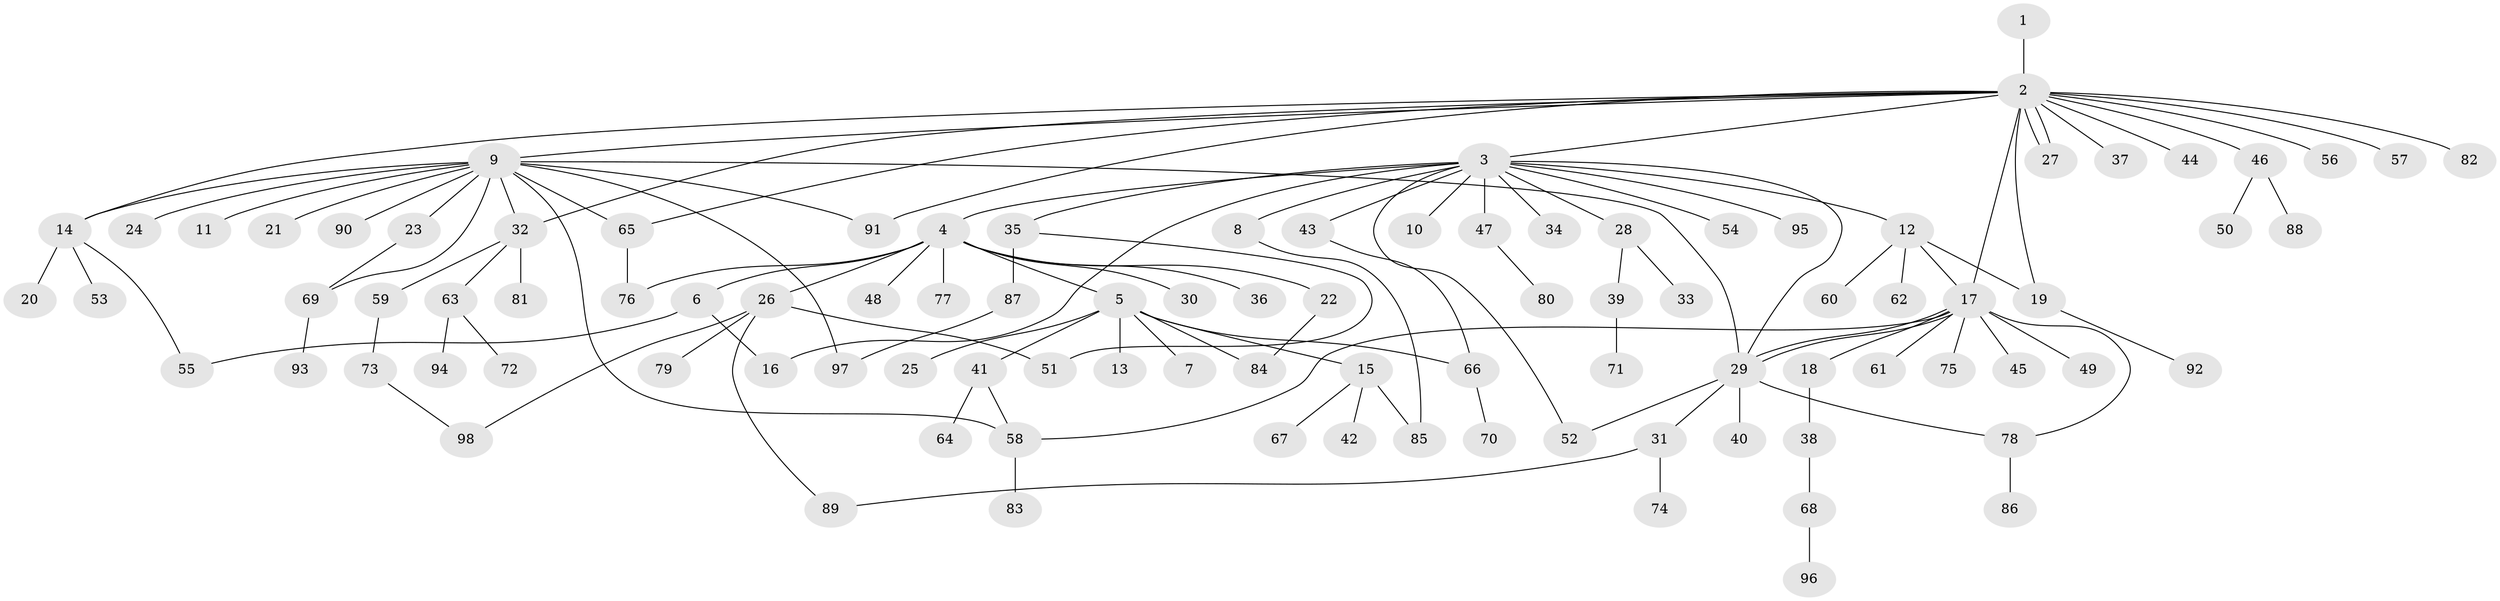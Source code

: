 // coarse degree distribution, {1: 0.5211267605633803, 15: 0.028169014084507043, 14: 0.028169014084507043, 9: 0.014084507042253521, 7: 0.014084507042253521, 3: 0.08450704225352113, 2: 0.2535211267605634, 4: 0.04225352112676056, 5: 0.014084507042253521}
// Generated by graph-tools (version 1.1) at 2025/51/02/27/25 19:51:58]
// undirected, 98 vertices, 122 edges
graph export_dot {
graph [start="1"]
  node [color=gray90,style=filled];
  1;
  2;
  3;
  4;
  5;
  6;
  7;
  8;
  9;
  10;
  11;
  12;
  13;
  14;
  15;
  16;
  17;
  18;
  19;
  20;
  21;
  22;
  23;
  24;
  25;
  26;
  27;
  28;
  29;
  30;
  31;
  32;
  33;
  34;
  35;
  36;
  37;
  38;
  39;
  40;
  41;
  42;
  43;
  44;
  45;
  46;
  47;
  48;
  49;
  50;
  51;
  52;
  53;
  54;
  55;
  56;
  57;
  58;
  59;
  60;
  61;
  62;
  63;
  64;
  65;
  66;
  67;
  68;
  69;
  70;
  71;
  72;
  73;
  74;
  75;
  76;
  77;
  78;
  79;
  80;
  81;
  82;
  83;
  84;
  85;
  86;
  87;
  88;
  89;
  90;
  91;
  92;
  93;
  94;
  95;
  96;
  97;
  98;
  1 -- 2;
  2 -- 3;
  2 -- 9;
  2 -- 14;
  2 -- 17;
  2 -- 19;
  2 -- 27;
  2 -- 27;
  2 -- 32;
  2 -- 37;
  2 -- 44;
  2 -- 46;
  2 -- 56;
  2 -- 57;
  2 -- 65;
  2 -- 82;
  2 -- 91;
  3 -- 4;
  3 -- 8;
  3 -- 10;
  3 -- 12;
  3 -- 16;
  3 -- 28;
  3 -- 29;
  3 -- 34;
  3 -- 35;
  3 -- 43;
  3 -- 47;
  3 -- 52;
  3 -- 54;
  3 -- 95;
  4 -- 5;
  4 -- 6;
  4 -- 22;
  4 -- 26;
  4 -- 30;
  4 -- 36;
  4 -- 48;
  4 -- 76;
  4 -- 77;
  5 -- 7;
  5 -- 13;
  5 -- 15;
  5 -- 25;
  5 -- 41;
  5 -- 66;
  5 -- 84;
  6 -- 16;
  6 -- 55;
  8 -- 85;
  9 -- 11;
  9 -- 14;
  9 -- 21;
  9 -- 23;
  9 -- 24;
  9 -- 29;
  9 -- 32;
  9 -- 58;
  9 -- 65;
  9 -- 69;
  9 -- 90;
  9 -- 91;
  9 -- 97;
  12 -- 17;
  12 -- 19;
  12 -- 60;
  12 -- 62;
  14 -- 20;
  14 -- 53;
  14 -- 55;
  15 -- 42;
  15 -- 67;
  15 -- 85;
  17 -- 18;
  17 -- 29;
  17 -- 29;
  17 -- 45;
  17 -- 49;
  17 -- 58;
  17 -- 61;
  17 -- 75;
  17 -- 78;
  18 -- 38;
  19 -- 92;
  22 -- 84;
  23 -- 69;
  26 -- 51;
  26 -- 79;
  26 -- 89;
  26 -- 98;
  28 -- 33;
  28 -- 39;
  29 -- 31;
  29 -- 40;
  29 -- 52;
  29 -- 78;
  31 -- 74;
  31 -- 89;
  32 -- 59;
  32 -- 63;
  32 -- 81;
  35 -- 51;
  35 -- 87;
  38 -- 68;
  39 -- 71;
  41 -- 58;
  41 -- 64;
  43 -- 66;
  46 -- 50;
  46 -- 88;
  47 -- 80;
  58 -- 83;
  59 -- 73;
  63 -- 72;
  63 -- 94;
  65 -- 76;
  66 -- 70;
  68 -- 96;
  69 -- 93;
  73 -- 98;
  78 -- 86;
  87 -- 97;
}

